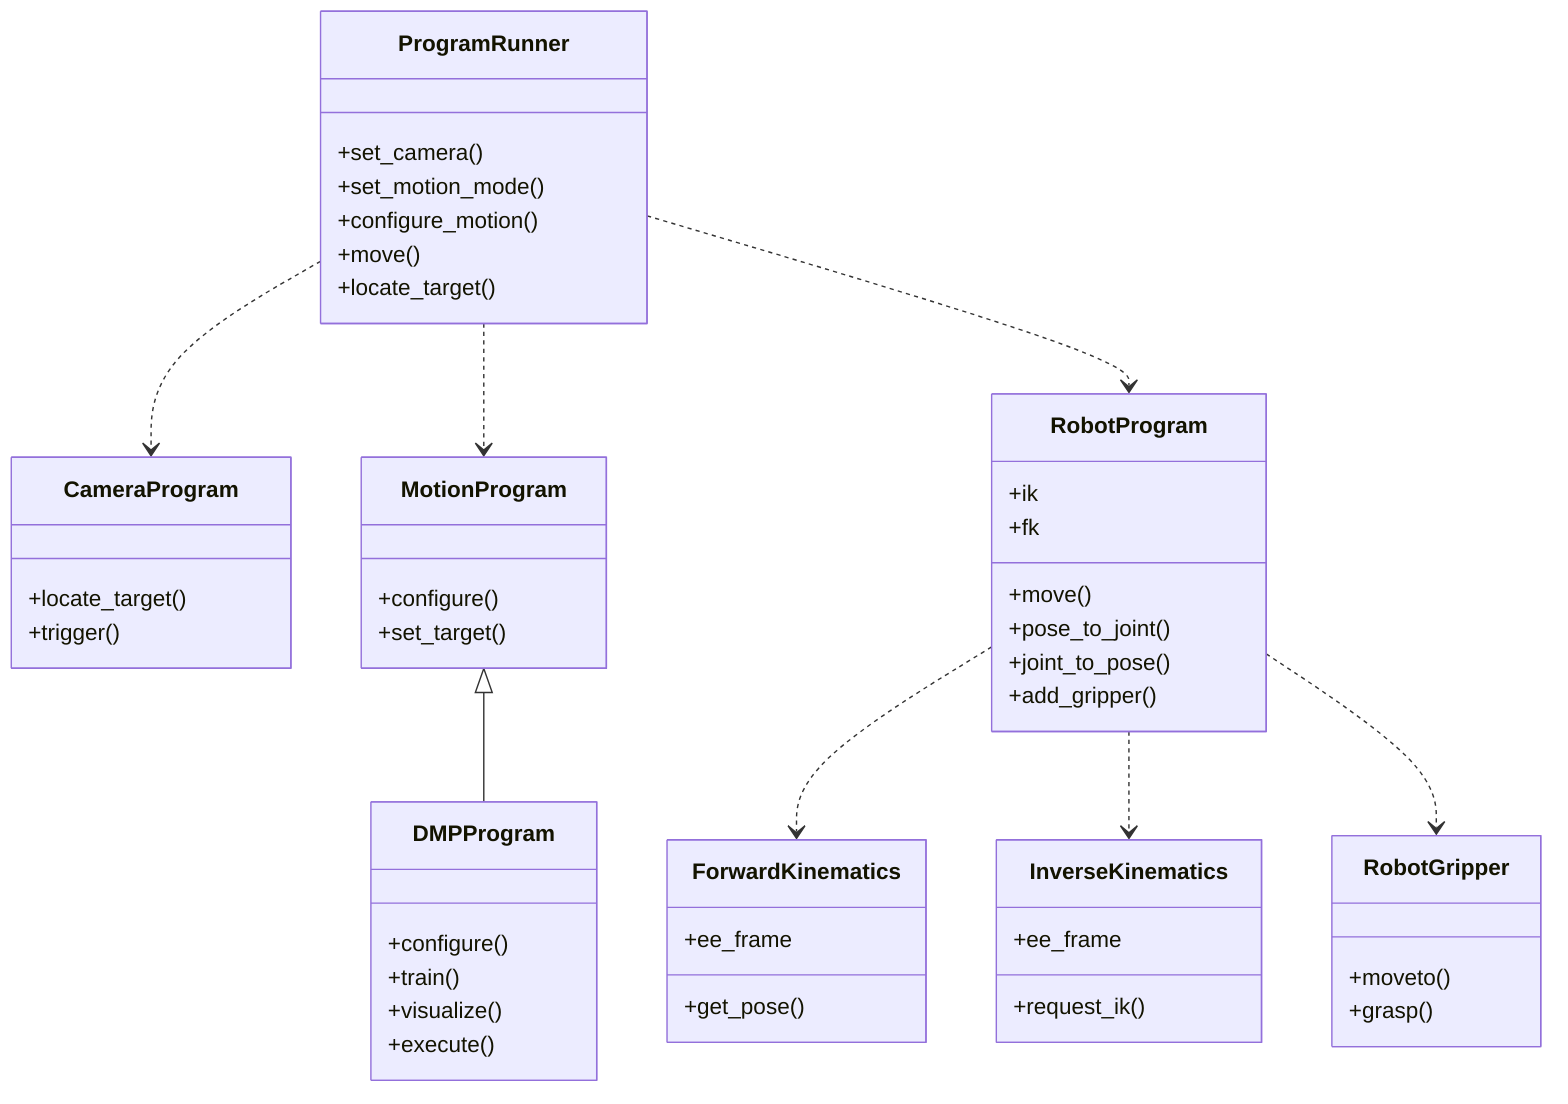 classDiagram
    class  CameraProgram {
        +locate_target()
        +trigger()
    }

    class MotionProgram {
        +configure()
        +set_target()
    }

    class RobotProgram {
        +ik
        +fk
        +move()
        +pose_to_joint()
        +joint_to_pose()
        +add_gripper()
    }

    class DMPProgram {
        +configure()
        +train()
        +visualize()
        +execute()
    }

    %% ABB Program
    %% class YumiProgram {
    %%     +add_gripper()
    %%     +write_motion()
    %%     +execute_motion()
    %%     +move_generic()
    %% }

    %% class YumiL {
    %%     +move()
    %% }

    %% class YumiR {
    %%     +move()
    %% }

    %% class YumiGripper {
    %%     +moveto()
    %%     +grasp()
    %% }

    %% Franka Program
    %% class FR3Program {
    %%     +add_gripper()
    %%     +move()
    %% }

    %% class FrankaGripper {
    %%     +moveto()
    %%     +grasp()
    %% }

    %% Util
    class ForwardKinematics {
        +ee_frame
        +get_pose()
    }

    class InverseKinematics {
        +ee_frame
        +request_ik()
    }
    %% 
    class ProgramRunner {
        +set_camera()
        +set_motion_mode()
        +configure_motion()
        +move()
        +locate_target()
    }

    %% class YumiRunner {
    %%     +set_motion_mode()
    %%     +configure_motion()
    %%     +configure_l_motion()
    %%     +configure_r_motion()
    %%     +locate_l_target()
    %%     +locate_r_target()
    %%     +move_l()
    %%     +move_r()
    %%     +move()
    %% }

    class RobotGripper {
        +moveto()
        +grasp()
    }

    %% ProgramRunner <|-- YumiRunner

    ProgramRunner ..> CameraProgram
    ProgramRunner ..> MotionProgram
    ProgramRunner ..> RobotProgram

    MotionProgram <|-- DMPProgram
    %% RobotProgram <|-- YumiProgram
    %% RobotProgram <|-- FR3Program
    %% YumiProgram <|-- YumiL 
    %% YumiProgram <|-- YumiR
    %% RobotGripper <|-- YumiGripper
    %% RobotGripper <|-- FrankaGripper
    RobotProgram ..> ForwardKinematics
    RobotProgram ..> InverseKinematics
    %% YumiL ..> YumiGripper
    %% YumiR ..> YumiGripper
    %% YumiProgram ..> YumiGripper
    %% FR3Program ..> FrankaGripper
    RobotProgram ..> RobotGripper